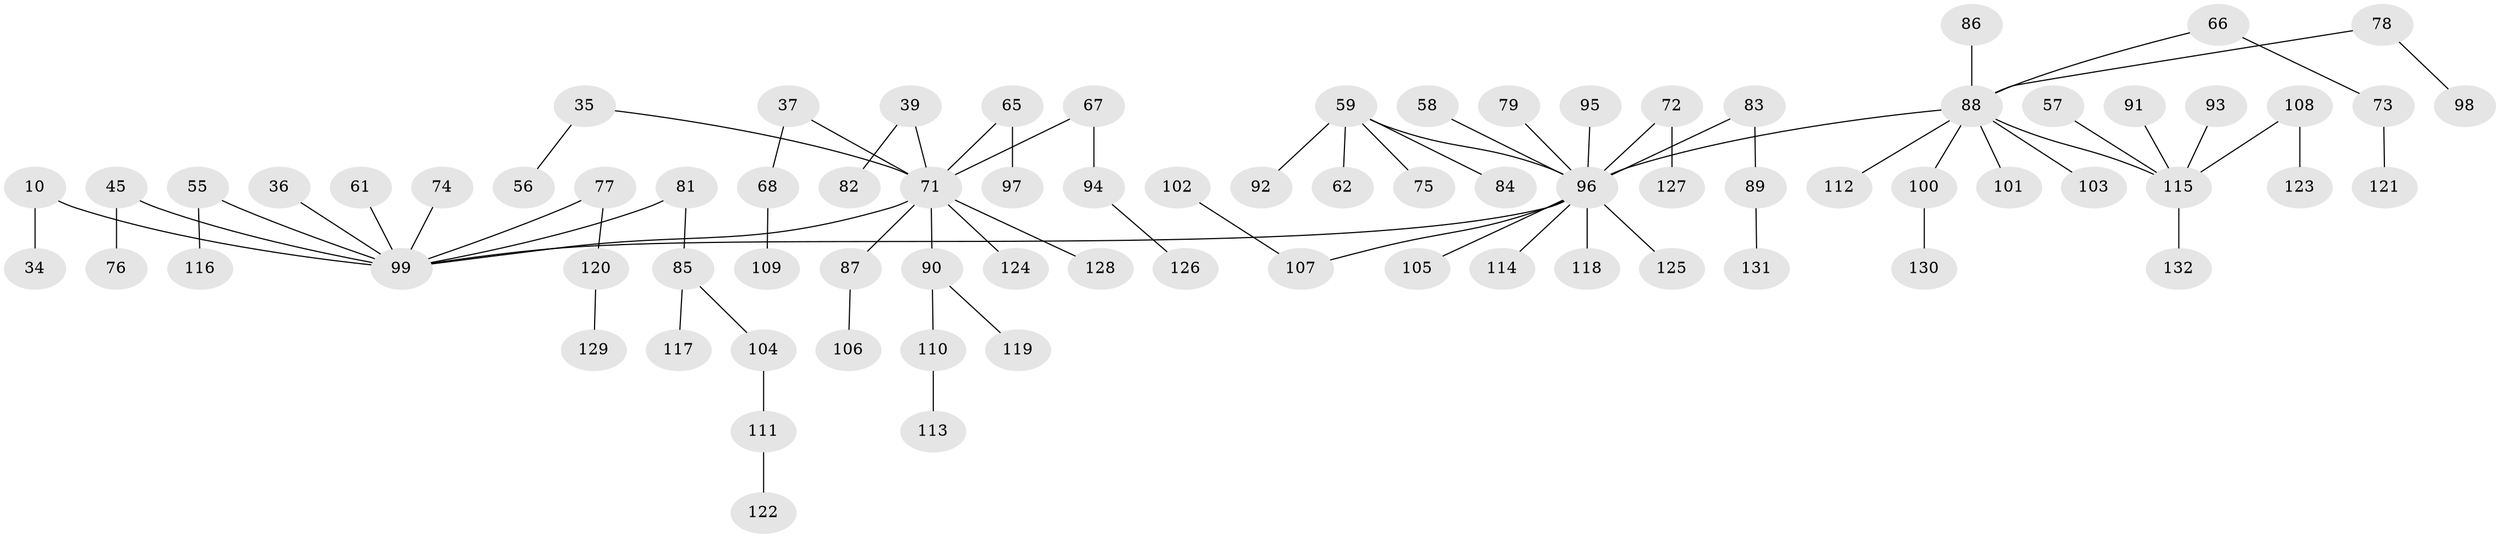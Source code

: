 // original degree distribution, {5: 0.022727272727272728, 4: 0.05303030303030303, 3: 0.1590909090909091, 7: 0.015151515151515152, 2: 0.2878787878787879, 6: 0.007575757575757576, 1: 0.45454545454545453}
// Generated by graph-tools (version 1.1) at 2025/55/03/04/25 21:55:49]
// undirected, 79 vertices, 78 edges
graph export_dot {
graph [start="1"]
  node [color=gray90,style=filled];
  10;
  34;
  35;
  36;
  37;
  39;
  45;
  55;
  56;
  57;
  58;
  59 [super="+47"];
  61;
  62;
  65;
  66;
  67;
  68;
  71 [super="+63+49+19+29"];
  72;
  73;
  74;
  75;
  76;
  77;
  78;
  79;
  81;
  82;
  83;
  84;
  85;
  86;
  87;
  88 [super="+21+44+23+30+60+33+64"];
  89;
  90 [super="+24+70+80"];
  91;
  92;
  93;
  94;
  95;
  96 [super="+31+42+41+46+69+48+26+43+50+54"];
  97;
  98;
  99 [super="+9+13+40+7+27"];
  100;
  101;
  102;
  103;
  104;
  105;
  106;
  107 [super="+53"];
  108;
  109;
  110;
  111;
  112;
  113;
  114;
  115 [super="+52"];
  116;
  117;
  118;
  119;
  120;
  121;
  122;
  123;
  124;
  125;
  126;
  127;
  128;
  129;
  130;
  131;
  132;
  10 -- 34;
  10 -- 99;
  35 -- 56;
  35 -- 71;
  36 -- 99;
  37 -- 68;
  37 -- 71;
  39 -- 82;
  39 -- 71;
  45 -- 76;
  45 -- 99;
  55 -- 116;
  55 -- 99;
  57 -- 115;
  58 -- 96;
  59 -- 75;
  59 -- 92;
  59 -- 96;
  59 -- 84;
  59 -- 62;
  61 -- 99;
  65 -- 97;
  65 -- 71;
  66 -- 73;
  66 -- 88;
  67 -- 94;
  67 -- 71;
  68 -- 109;
  71 -- 87;
  71 -- 128;
  71 -- 99;
  71 -- 124;
  71 -- 90;
  72 -- 127;
  72 -- 96;
  73 -- 121;
  74 -- 99;
  77 -- 120;
  77 -- 99;
  78 -- 98;
  78 -- 88;
  79 -- 96;
  81 -- 85;
  81 -- 99;
  83 -- 89;
  83 -- 96;
  85 -- 104;
  85 -- 117;
  86 -- 88;
  87 -- 106;
  88 -- 96;
  88 -- 112;
  88 -- 101;
  88 -- 103;
  88 -- 115;
  88 -- 100;
  89 -- 131;
  90 -- 110;
  90 -- 119;
  91 -- 115;
  93 -- 115;
  94 -- 126;
  95 -- 96;
  96 -- 114;
  96 -- 125;
  96 -- 99;
  96 -- 118;
  96 -- 105;
  96 -- 107;
  100 -- 130;
  102 -- 107;
  104 -- 111;
  108 -- 123;
  108 -- 115;
  110 -- 113;
  111 -- 122;
  115 -- 132;
  120 -- 129;
}
